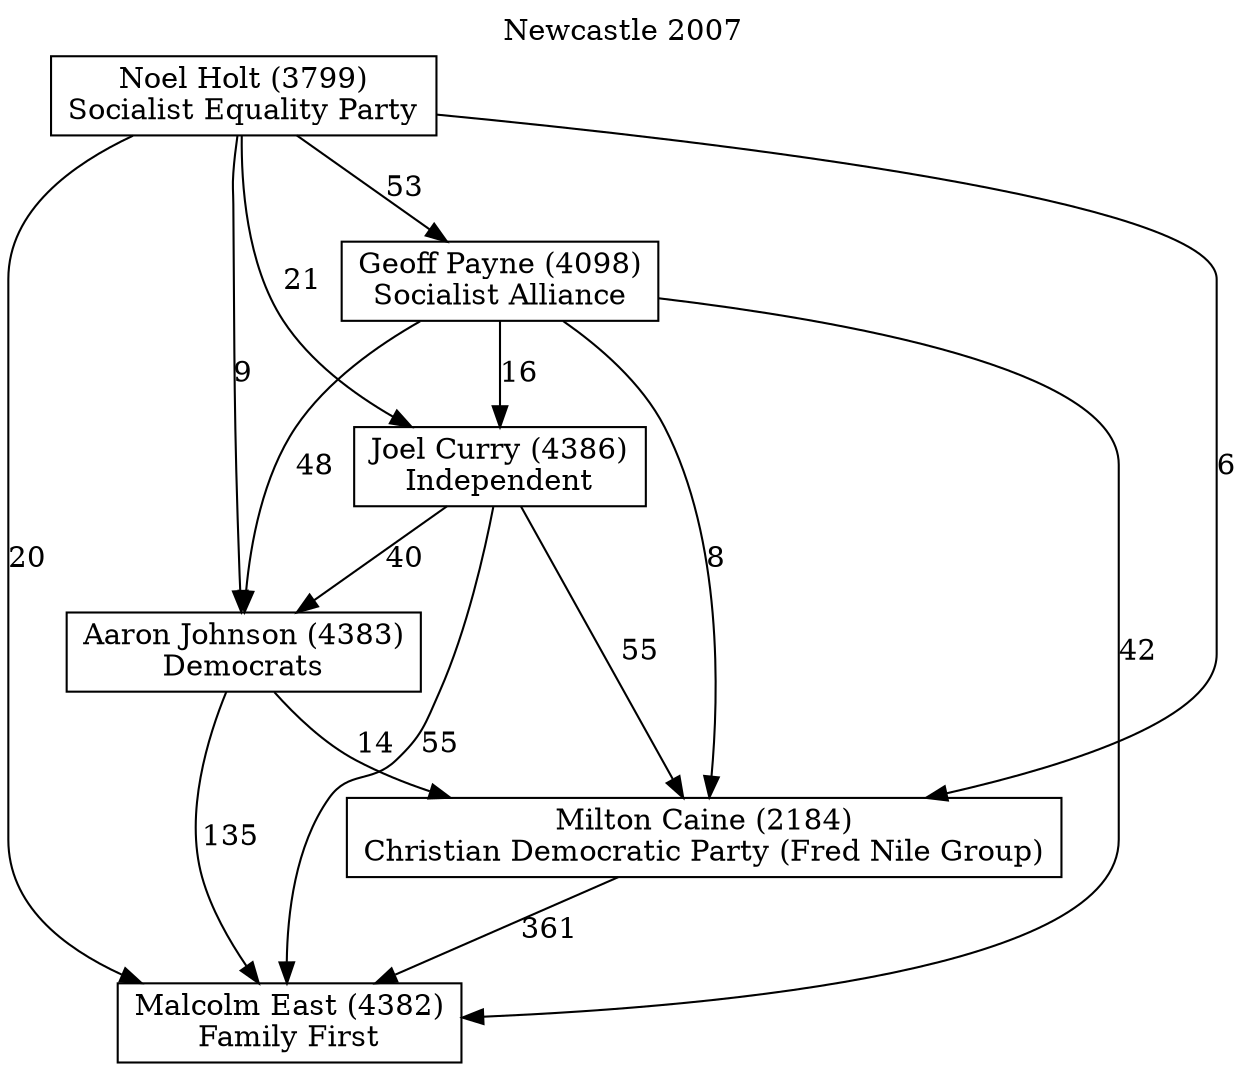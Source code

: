 // House preference flow
digraph "Malcolm East (4382)_Newcastle_2007" {
	graph [label="Newcastle 2007" labelloc=t mclimit=10]
	node [shape=box]
	"Malcolm East (4382)" [label="Malcolm East (4382)
Family First"]
	"Milton Caine (2184)" [label="Milton Caine (2184)
Christian Democratic Party (Fred Nile Group)"]
	"Aaron Johnson (4383)" [label="Aaron Johnson (4383)
Democrats"]
	"Joel Curry (4386)" [label="Joel Curry (4386)
Independent"]
	"Geoff Payne (4098)" [label="Geoff Payne (4098)
Socialist Alliance"]
	"Noel Holt (3799)" [label="Noel Holt (3799)
Socialist Equality Party"]
	"Milton Caine (2184)" -> "Malcolm East (4382)" [label=361]
	"Aaron Johnson (4383)" -> "Milton Caine (2184)" [label=14]
	"Joel Curry (4386)" -> "Aaron Johnson (4383)" [label=40]
	"Geoff Payne (4098)" -> "Joel Curry (4386)" [label=16]
	"Noel Holt (3799)" -> "Geoff Payne (4098)" [label=53]
	"Aaron Johnson (4383)" -> "Malcolm East (4382)" [label=135]
	"Joel Curry (4386)" -> "Malcolm East (4382)" [label=55]
	"Geoff Payne (4098)" -> "Malcolm East (4382)" [label=42]
	"Noel Holt (3799)" -> "Malcolm East (4382)" [label=20]
	"Noel Holt (3799)" -> "Joel Curry (4386)" [label=21]
	"Geoff Payne (4098)" -> "Aaron Johnson (4383)" [label=48]
	"Noel Holt (3799)" -> "Aaron Johnson (4383)" [label=9]
	"Joel Curry (4386)" -> "Milton Caine (2184)" [label=55]
	"Geoff Payne (4098)" -> "Milton Caine (2184)" [label=8]
	"Noel Holt (3799)" -> "Milton Caine (2184)" [label=6]
}
